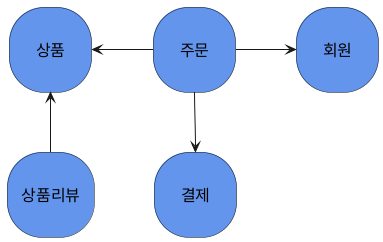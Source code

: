 @startuml

skinparam StorageFontSize 16
skinparam nodesep 60
skinparam ranksep 60

storage "\n    상품    \n" as a #CornflowerBlue
storage "\n    주문    \n" as b #CornflowerBlue
storage "\n    회원    \n" as c #CornflowerBlue
storage "\n 상품리뷰 \n" as d #CornflowerBlue
storage "\n    결제    \n" as e #CornflowerBlue

a <-right- b
b -right-> c
b -down-> e
d -up-> a

@enduml